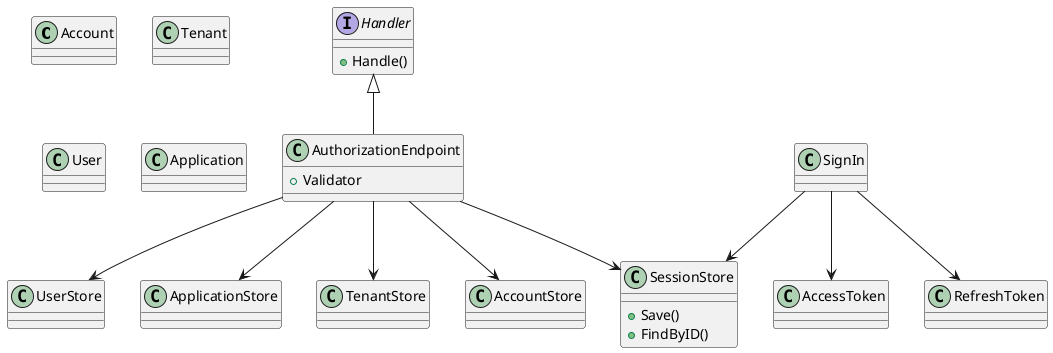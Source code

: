 @startuml

class Account {

}

class Tenant {

}

class User {

}

class Application {

}

interface Handler {
  + Handle()
}

class AuthorizationEndpoint {
  + Validator 
}

class SignIn {

}

class SessionStore {
  + Save()
  + FindByID()
}

class AccessToken {

}

class RefreshToken {

}

Handler <|-- AuthorizationEndpoint

AuthorizationEndpoint --> UserStore
AuthorizationEndpoint --> ApplicationStore
AuthorizationEndpoint --> TenantStore
AuthorizationEndpoint --> AccountStore
AuthorizationEndpoint --> SessionStore

SignIn --> AccessToken
SignIn --> RefreshToken
SignIn --> SessionStore

@enduml